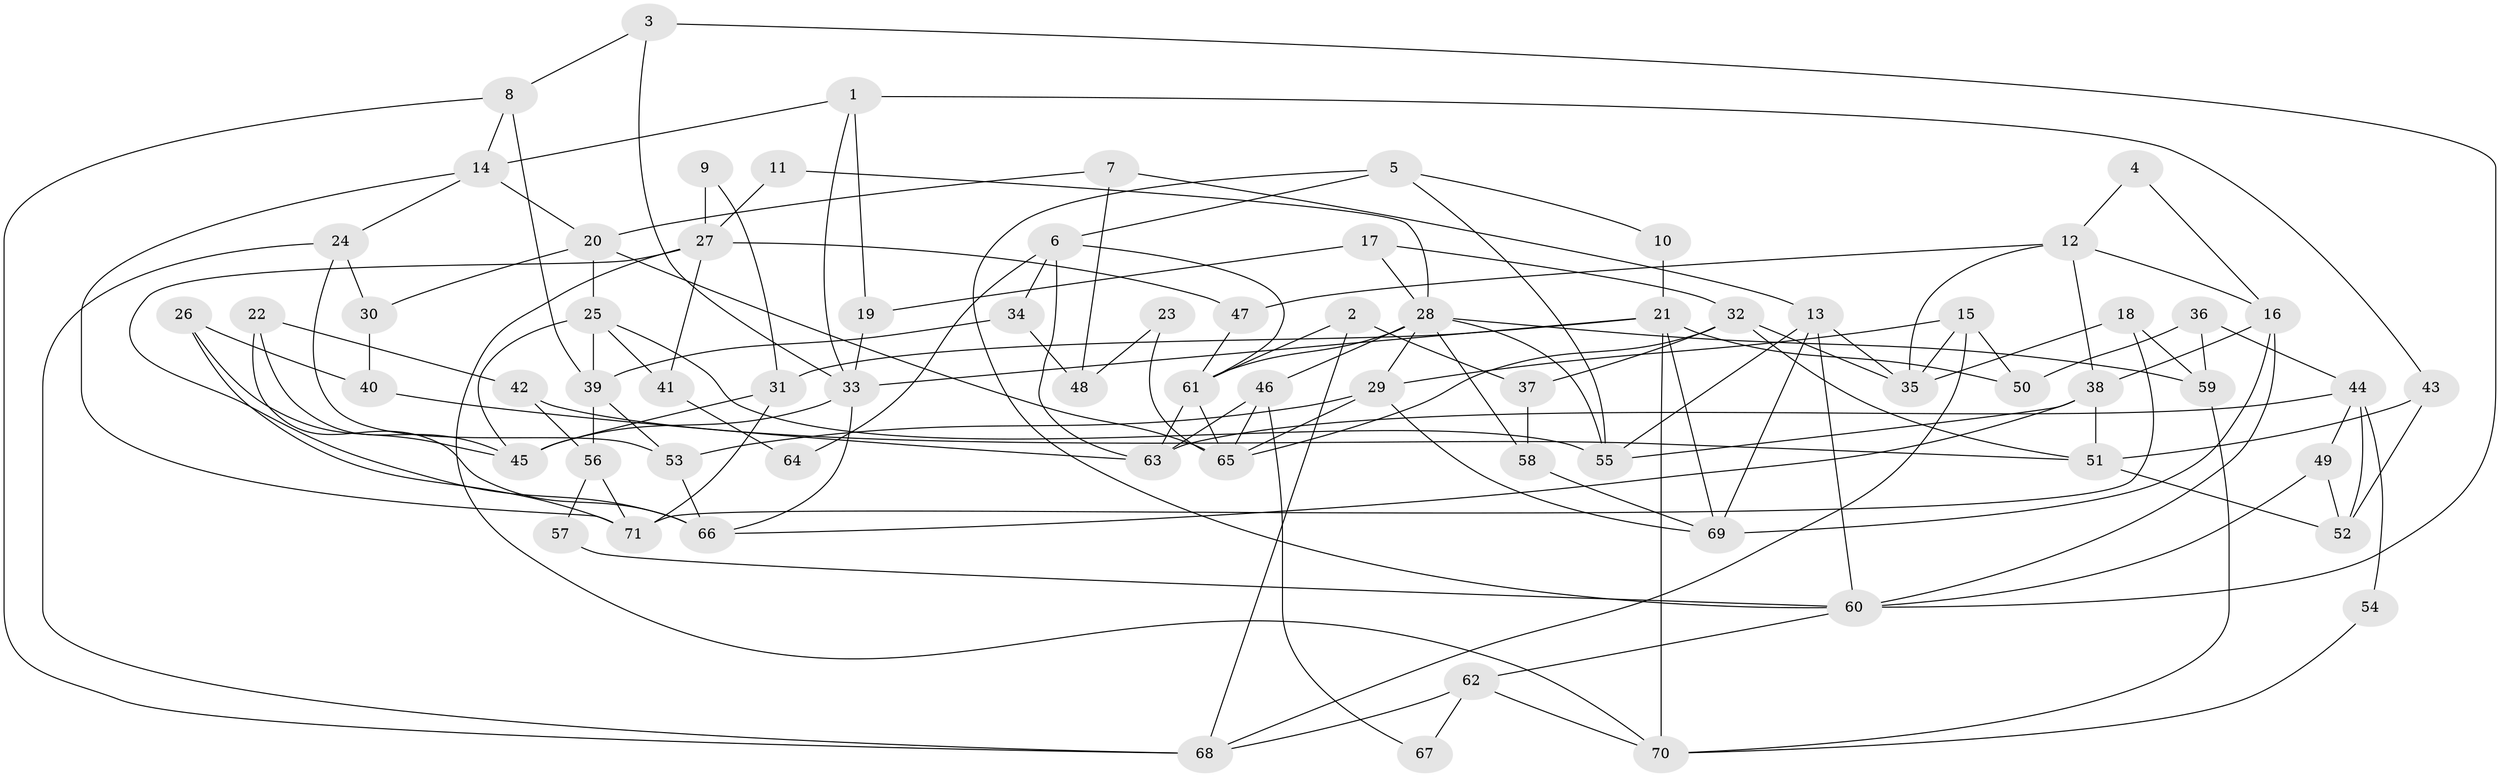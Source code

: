 // Generated by graph-tools (version 1.1) at 2025/02/03/09/25 03:02:12]
// undirected, 71 vertices, 142 edges
graph export_dot {
graph [start="1"]
  node [color=gray90,style=filled];
  1;
  2;
  3;
  4;
  5;
  6;
  7;
  8;
  9;
  10;
  11;
  12;
  13;
  14;
  15;
  16;
  17;
  18;
  19;
  20;
  21;
  22;
  23;
  24;
  25;
  26;
  27;
  28;
  29;
  30;
  31;
  32;
  33;
  34;
  35;
  36;
  37;
  38;
  39;
  40;
  41;
  42;
  43;
  44;
  45;
  46;
  47;
  48;
  49;
  50;
  51;
  52;
  53;
  54;
  55;
  56;
  57;
  58;
  59;
  60;
  61;
  62;
  63;
  64;
  65;
  66;
  67;
  68;
  69;
  70;
  71;
  1 -- 33;
  1 -- 43;
  1 -- 14;
  1 -- 19;
  2 -- 37;
  2 -- 68;
  2 -- 61;
  3 -- 33;
  3 -- 60;
  3 -- 8;
  4 -- 12;
  4 -- 16;
  5 -- 6;
  5 -- 60;
  5 -- 10;
  5 -- 55;
  6 -- 61;
  6 -- 63;
  6 -- 34;
  6 -- 64;
  7 -- 13;
  7 -- 20;
  7 -- 48;
  8 -- 68;
  8 -- 14;
  8 -- 39;
  9 -- 31;
  9 -- 27;
  10 -- 21;
  11 -- 27;
  11 -- 28;
  12 -- 16;
  12 -- 47;
  12 -- 35;
  12 -- 38;
  13 -- 35;
  13 -- 60;
  13 -- 55;
  13 -- 69;
  14 -- 20;
  14 -- 24;
  14 -- 71;
  15 -- 29;
  15 -- 35;
  15 -- 50;
  15 -- 68;
  16 -- 38;
  16 -- 69;
  16 -- 60;
  17 -- 32;
  17 -- 28;
  17 -- 19;
  18 -- 35;
  18 -- 71;
  18 -- 59;
  19 -- 33;
  20 -- 25;
  20 -- 30;
  20 -- 65;
  21 -- 69;
  21 -- 33;
  21 -- 31;
  21 -- 50;
  21 -- 70;
  22 -- 45;
  22 -- 66;
  22 -- 42;
  23 -- 48;
  23 -- 65;
  24 -- 53;
  24 -- 30;
  24 -- 68;
  25 -- 55;
  25 -- 45;
  25 -- 39;
  25 -- 41;
  26 -- 40;
  26 -- 45;
  26 -- 71;
  27 -- 66;
  27 -- 70;
  27 -- 41;
  27 -- 47;
  28 -- 61;
  28 -- 55;
  28 -- 29;
  28 -- 46;
  28 -- 58;
  28 -- 59;
  29 -- 65;
  29 -- 53;
  29 -- 69;
  30 -- 40;
  31 -- 71;
  31 -- 45;
  32 -- 51;
  32 -- 65;
  32 -- 35;
  32 -- 37;
  33 -- 66;
  33 -- 45;
  34 -- 39;
  34 -- 48;
  36 -- 59;
  36 -- 50;
  36 -- 44;
  37 -- 58;
  38 -- 55;
  38 -- 51;
  38 -- 66;
  39 -- 53;
  39 -- 56;
  40 -- 63;
  41 -- 64;
  42 -- 56;
  42 -- 51;
  43 -- 52;
  43 -- 51;
  44 -- 52;
  44 -- 49;
  44 -- 54;
  44 -- 63;
  46 -- 63;
  46 -- 65;
  46 -- 67;
  47 -- 61;
  49 -- 60;
  49 -- 52;
  51 -- 52;
  53 -- 66;
  54 -- 70;
  56 -- 71;
  56 -- 57;
  57 -- 60;
  58 -- 69;
  59 -- 70;
  60 -- 62;
  61 -- 65;
  61 -- 63;
  62 -- 70;
  62 -- 68;
  62 -- 67;
}
